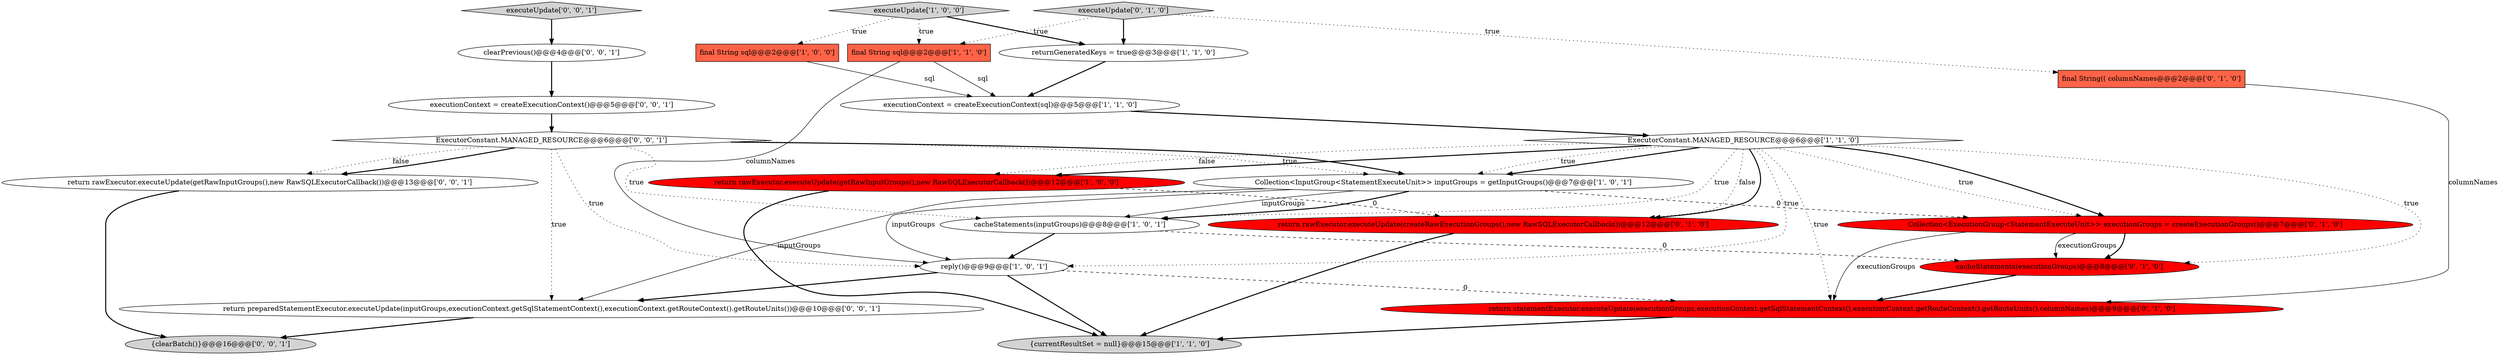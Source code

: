 digraph {
21 [style = filled, label = "clearPrevious()@@@4@@@['0', '0', '1']", fillcolor = white, shape = ellipse image = "AAA0AAABBB3BBB"];
5 [style = filled, label = "final String sql@@@2@@@['1', '1', '0']", fillcolor = tomato, shape = box image = "AAA0AAABBB1BBB"];
15 [style = filled, label = "cacheStatements(executionGroups)@@@8@@@['0', '1', '0']", fillcolor = red, shape = ellipse image = "AAA1AAABBB2BBB"];
17 [style = filled, label = "return rawExecutor.executeUpdate(getRawInputGroups(),new RawSQLExecutorCallback())@@@13@@@['0', '0', '1']", fillcolor = white, shape = ellipse image = "AAA0AAABBB3BBB"];
2 [style = filled, label = "ExecutorConstant.MANAGED_RESOURCE@@@6@@@['1', '1', '0']", fillcolor = white, shape = diamond image = "AAA0AAABBB1BBB"];
10 [style = filled, label = "{currentResultSet = null}@@@15@@@['1', '1', '0']", fillcolor = lightgray, shape = ellipse image = "AAA0AAABBB1BBB"];
4 [style = filled, label = "final String sql@@@2@@@['1', '0', '0']", fillcolor = tomato, shape = box image = "AAA0AAABBB1BBB"];
22 [style = filled, label = "return preparedStatementExecutor.executeUpdate(inputGroups,executionContext.getSqlStatementContext(),executionContext.getRouteContext().getRouteUnits())@@@10@@@['0', '0', '1']", fillcolor = white, shape = ellipse image = "AAA0AAABBB3BBB"];
1 [style = filled, label = "executeUpdate['1', '0', '0']", fillcolor = lightgray, shape = diamond image = "AAA0AAABBB1BBB"];
6 [style = filled, label = "reply()@@@9@@@['1', '0', '1']", fillcolor = white, shape = ellipse image = "AAA0AAABBB1BBB"];
11 [style = filled, label = "executeUpdate['0', '1', '0']", fillcolor = lightgray, shape = diamond image = "AAA0AAABBB2BBB"];
19 [style = filled, label = "{clearBatch()}@@@16@@@['0', '0', '1']", fillcolor = lightgray, shape = ellipse image = "AAA0AAABBB3BBB"];
9 [style = filled, label = "return rawExecutor.executeUpdate(getRawInputGroups(),new RawSQLExecutorCallback())@@@12@@@['1', '0', '0']", fillcolor = red, shape = ellipse image = "AAA1AAABBB1BBB"];
20 [style = filled, label = "ExecutorConstant.MANAGED_RESOURCE@@@6@@@['0', '0', '1']", fillcolor = white, shape = diamond image = "AAA0AAABBB3BBB"];
0 [style = filled, label = "Collection<InputGroup<StatementExecuteUnit>> inputGroups = getInputGroups()@@@7@@@['1', '0', '1']", fillcolor = white, shape = ellipse image = "AAA0AAABBB1BBB"];
8 [style = filled, label = "cacheStatements(inputGroups)@@@8@@@['1', '0', '1']", fillcolor = white, shape = ellipse image = "AAA0AAABBB1BBB"];
3 [style = filled, label = "returnGeneratedKeys = true@@@3@@@['1', '1', '0']", fillcolor = white, shape = ellipse image = "AAA0AAABBB1BBB"];
12 [style = filled, label = "Collection<ExecutionGroup<StatementExecuteUnit>> executionGroups = createExecutionGroups()@@@7@@@['0', '1', '0']", fillcolor = red, shape = ellipse image = "AAA1AAABBB2BBB"];
18 [style = filled, label = "executionContext = createExecutionContext()@@@5@@@['0', '0', '1']", fillcolor = white, shape = ellipse image = "AAA0AAABBB3BBB"];
14 [style = filled, label = "final String(( columnNames@@@2@@@['0', '1', '0']", fillcolor = tomato, shape = box image = "AAA0AAABBB2BBB"];
16 [style = filled, label = "return rawExecutor.executeUpdate(createRawExecutionGroups(),new RawSQLExecutorCallback())@@@12@@@['0', '1', '0']", fillcolor = red, shape = ellipse image = "AAA1AAABBB2BBB"];
7 [style = filled, label = "executionContext = createExecutionContext(sql)@@@5@@@['1', '1', '0']", fillcolor = white, shape = ellipse image = "AAA0AAABBB1BBB"];
13 [style = filled, label = "return statementExecutor.executeUpdate(executionGroups,executionContext.getSqlStatementContext(),executionContext.getRouteContext().getRouteUnits(),columnNames)@@@9@@@['0', '1', '0']", fillcolor = red, shape = ellipse image = "AAA1AAABBB2BBB"];
23 [style = filled, label = "executeUpdate['0', '0', '1']", fillcolor = lightgray, shape = diamond image = "AAA0AAABBB3BBB"];
13->10 [style = bold, label=""];
14->13 [style = solid, label="columnNames"];
20->6 [style = dotted, label="true"];
15->13 [style = bold, label=""];
20->17 [style = bold, label=""];
2->0 [style = dotted, label="true"];
9->16 [style = dashed, label="0"];
22->19 [style = bold, label=""];
16->10 [style = bold, label=""];
6->22 [style = bold, label=""];
20->8 [style = dotted, label="true"];
20->0 [style = dotted, label="true"];
8->15 [style = dashed, label="0"];
12->13 [style = solid, label="executionGroups"];
0->6 [style = solid, label="inputGroups"];
12->15 [style = bold, label=""];
20->0 [style = bold, label=""];
1->3 [style = bold, label=""];
2->15 [style = dotted, label="true"];
11->14 [style = dotted, label="true"];
0->22 [style = solid, label="inputGroups"];
20->17 [style = dotted, label="false"];
8->6 [style = bold, label=""];
11->5 [style = dotted, label="true"];
1->4 [style = dotted, label="true"];
2->9 [style = bold, label=""];
9->10 [style = bold, label=""];
5->7 [style = solid, label="sql"];
0->12 [style = dashed, label="0"];
17->19 [style = bold, label=""];
21->18 [style = bold, label=""];
2->12 [style = bold, label=""];
2->16 [style = dotted, label="false"];
2->9 [style = dotted, label="false"];
18->20 [style = bold, label=""];
2->0 [style = bold, label=""];
6->13 [style = dashed, label="0"];
5->6 [style = solid, label="columnNames"];
3->7 [style = bold, label=""];
11->3 [style = bold, label=""];
12->15 [style = solid, label="executionGroups"];
23->21 [style = bold, label=""];
7->2 [style = bold, label=""];
2->6 [style = dotted, label="true"];
6->10 [style = bold, label=""];
4->7 [style = solid, label="sql"];
0->8 [style = bold, label=""];
2->12 [style = dotted, label="true"];
20->22 [style = dotted, label="true"];
1->5 [style = dotted, label="true"];
2->13 [style = dotted, label="true"];
2->8 [style = dotted, label="true"];
0->8 [style = solid, label="inputGroups"];
2->16 [style = bold, label=""];
}
